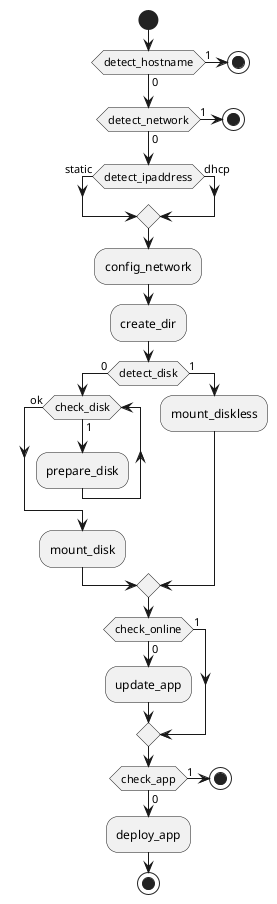 @startuml
start
if (detect_hostname) then (0)
else (1)
  stop
endif
if (detect_network) then (0)
else (1)
  stop
endif
if (detect_ipaddress) then (static)
else (dhcp)
endif
:config_network;
:create_dir;
if (detect_disk) then (0)
  while (check_disk) is (1)
    :prepare_disk;
  endwhile (ok)
    :mount_disk;
else (1)
  :mount_diskless;
endif

if (check_online) then (0)
  :update_app;
else (1)
endif

if (check_app) then (0)
  :deploy_app;
else (1)
  stop
endif

stop
@enduml
